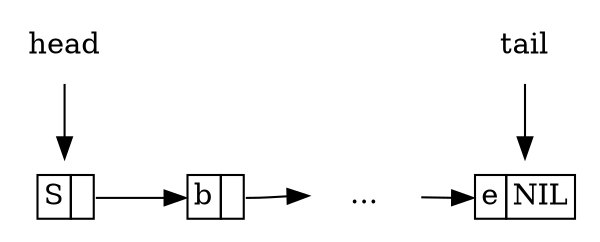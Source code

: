 digraph G{
	margin="0"
	node[shape=plaintext]
	S[label=<<table BORDER="0" CELLBORDER="1" CELLSPACING="0">
      <tr><td>S</td><td port="next"> </td></tr></table>>];
	q2[label=<<table BORDER="0" CELLBORDER="1" CELLSPACING="0">
       <tr><td port="key">b</td><td port="next"> </td></tr></table>>];
	qi[shape=plaintext, label="..."];
	qt[label=<<table BORDER="0" CELLBORDER="1" CELLSPACING="0">
       <tr><td port="key">e</td><td port="next">NIL</td></tr></table>>];
	head[shape=plaintext];
	tail[shape=plaintext];
	head->S;
	S:next -> q2:key;
	q2:next -> qi:w;
	qi->qt:key;
	tail->qt;
	{rank=same S q2 qi qt}
}
